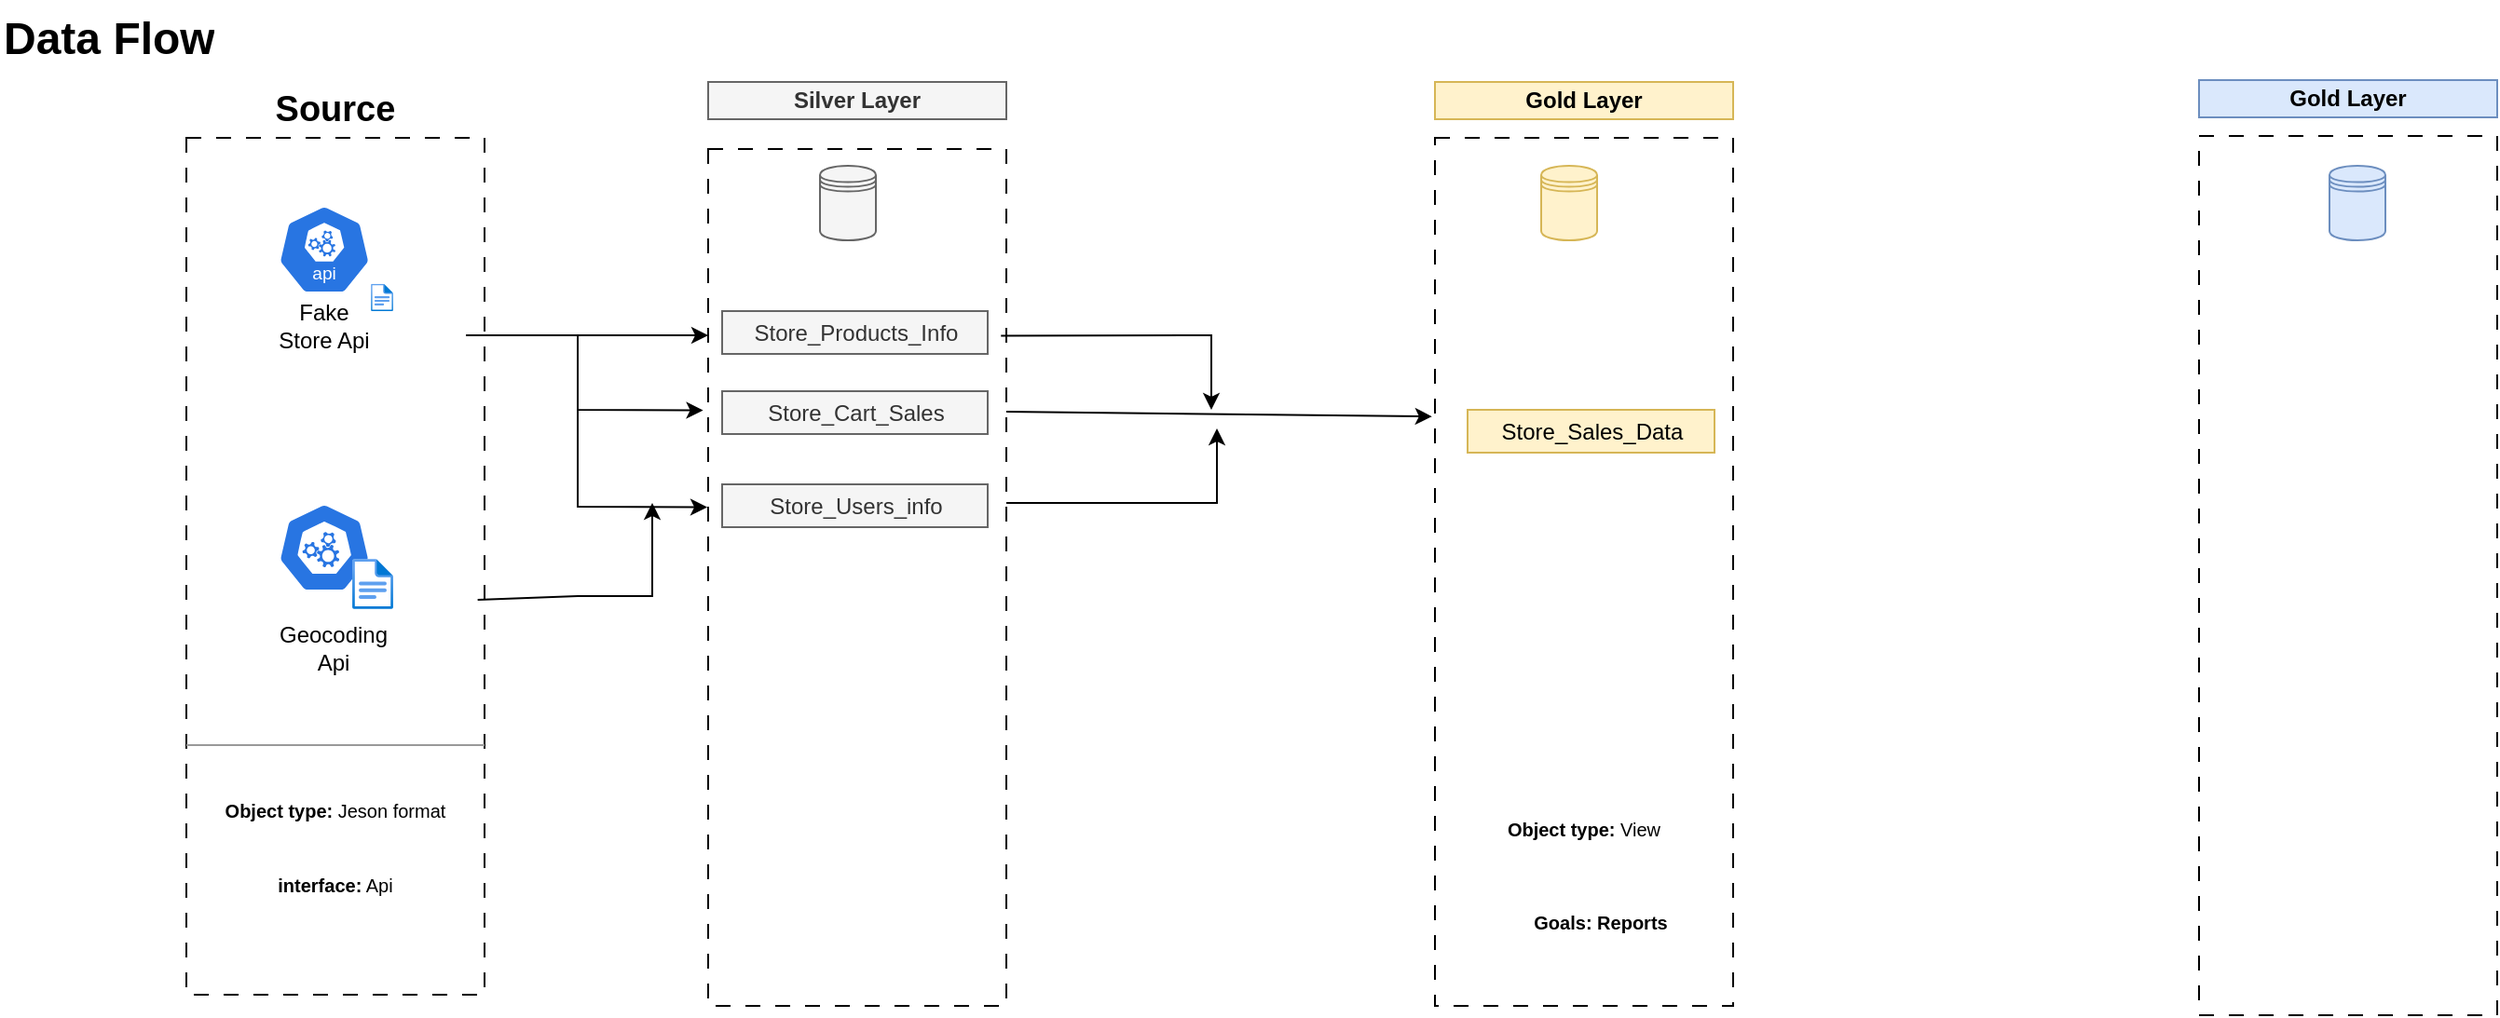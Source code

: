 <mxfile version="26.0.14">
  <diagram name="‫עמוד-1‬" id="hyvZve8t6bv8eFB8NkO2">
    <mxGraphModel dx="1050" dy="530" grid="1" gridSize="10" guides="1" tooltips="1" connect="1" arrows="1" fold="1" page="1" pageScale="1" pageWidth="827" pageHeight="1169" math="0" shadow="0">
      <root>
        <mxCell id="0" />
        <mxCell id="1" parent="0" />
        <mxCell id="3gFK6-2FTQnyCM7ovKps-1" value="" style="rounded=0;whiteSpace=wrap;html=1;fillColor=none;dashed=1;dashPattern=8 8;" parent="1" vertex="1">
          <mxGeometry x="100" y="74" width="160" height="460" as="geometry" />
        </mxCell>
        <mxCell id="3gFK6-2FTQnyCM7ovKps-4" value="&lt;font style=&quot;font-size: 19px;&quot;&gt;&lt;b&gt;Source&lt;/b&gt;&lt;/font&gt;" style="text;html=1;align=center;verticalAlign=middle;whiteSpace=wrap;rounded=0;sketch=1;curveFitting=1;jiggle=2;" parent="1" vertex="1">
          <mxGeometry x="115" y="44" width="130" height="30" as="geometry" />
        </mxCell>
        <mxCell id="3gFK6-2FTQnyCM7ovKps-5" value="" style="aspect=fixed;sketch=0;html=1;dashed=0;whitespace=wrap;verticalLabelPosition=bottom;verticalAlign=top;fillColor=#2875E2;strokeColor=#ffffff;points=[[0.005,0.63,0],[0.1,0.2,0],[0.9,0.2,0],[0.5,0,0],[0.995,0.63,0],[0.72,0.99,0],[0.5,1,0],[0.28,0.99,0]];shape=mxgraph.kubernetes.icon2;kubernetesLabel=1;prIcon=api" parent="1" vertex="1">
          <mxGeometry x="149.05" y="110" width="50" height="48" as="geometry" />
        </mxCell>
        <mxCell id="3gFK6-2FTQnyCM7ovKps-6" value="" style="aspect=fixed;sketch=0;html=1;dashed=0;whitespace=wrap;verticalLabelPosition=bottom;verticalAlign=top;fillColor=#2875E2;strokeColor=#ffffff;points=[[0.005,0.63,0],[0.1,0.2,0],[0.9,0.2,0],[0.5,0,0],[0.995,0.63,0],[0.72,0.99,0],[0.5,1,0],[0.28,0.99,0]];shape=mxgraph.kubernetes.icon2;prIcon=api" parent="1" vertex="1">
          <mxGeometry x="149.05" y="270" width="50" height="48" as="geometry" />
        </mxCell>
        <mxCell id="3gFK6-2FTQnyCM7ovKps-7" value="" style="image;aspect=fixed;html=1;points=[];align=center;fontSize=12;image=img/lib/azure2/general/File.svg;" parent="1" vertex="1">
          <mxGeometry x="199.05" y="152.32" width="11.91" height="14.68" as="geometry" />
        </mxCell>
        <mxCell id="3gFK6-2FTQnyCM7ovKps-9" value="" style="image;aspect=fixed;html=1;points=[];align=center;fontSize=12;image=img/lib/azure2/general/File.svg;" parent="1" vertex="1">
          <mxGeometry x="189.05" y="300" width="21.91" height="27" as="geometry" />
        </mxCell>
        <mxCell id="3gFK6-2FTQnyCM7ovKps-11" value="" style="verticalLabelPosition=bottom;shadow=0;dashed=0;align=center;html=1;verticalAlign=top;strokeWidth=1;shape=mxgraph.mockup.markup.line;strokeColor=#999999;" parent="1" vertex="1">
          <mxGeometry x="100" y="390" width="160" height="20" as="geometry" />
        </mxCell>
        <mxCell id="3gFK6-2FTQnyCM7ovKps-12" value="&lt;span style=&quot;font-size: 10px;&quot;&gt;&lt;b&gt;Object type:&lt;/b&gt; Jeson format&lt;/span&gt;" style="text;html=1;align=center;verticalAlign=middle;whiteSpace=wrap;rounded=0;" parent="1" vertex="1">
          <mxGeometry x="100" y="420" width="160" height="30" as="geometry" />
        </mxCell>
        <mxCell id="3gFK6-2FTQnyCM7ovKps-13" value="&lt;span style=&quot;font-size: 10px;&quot;&gt;&lt;b&gt;interface:&lt;/b&gt; Api&lt;/span&gt;" style="text;html=1;align=center;verticalAlign=middle;whiteSpace=wrap;rounded=0;" parent="1" vertex="1">
          <mxGeometry x="100" y="460" width="160" height="30" as="geometry" />
        </mxCell>
        <mxCell id="3gFK6-2FTQnyCM7ovKps-15" value="" style="rounded=0;whiteSpace=wrap;html=1;dashed=1;dashPattern=8 8;" parent="1" vertex="1">
          <mxGeometry x="380" y="80" width="160" height="460" as="geometry" />
        </mxCell>
        <mxCell id="3gFK6-2FTQnyCM7ovKps-17" value="&lt;b&gt;Silver Layer&lt;/b&gt;" style="rounded=0;whiteSpace=wrap;html=1;fillColor=#f5f5f5;fontColor=#333333;strokeColor=#666666;" parent="1" vertex="1">
          <mxGeometry x="380" y="44" width="160" height="20" as="geometry" />
        </mxCell>
        <mxCell id="3gFK6-2FTQnyCM7ovKps-19" value="" style="shape=datastore;whiteSpace=wrap;html=1;fillColor=#f5f5f5;fontColor=#333333;strokeColor=#666666;" parent="1" vertex="1">
          <mxGeometry x="440" y="89" width="30" height="40" as="geometry" />
        </mxCell>
        <mxCell id="3gFK6-2FTQnyCM7ovKps-24" value="" style="rounded=0;whiteSpace=wrap;html=1;dashed=1;dashPattern=8 8;" parent="1" vertex="1">
          <mxGeometry x="770" y="74" width="160" height="466" as="geometry" />
        </mxCell>
        <mxCell id="3gFK6-2FTQnyCM7ovKps-31" value="&lt;b&gt;Gold Layer&lt;/b&gt;" style="rounded=0;whiteSpace=wrap;html=1;fillColor=#fff2cc;strokeColor=#d6b656;" parent="1" vertex="1">
          <mxGeometry x="770" y="44" width="160" height="20" as="geometry" />
        </mxCell>
        <mxCell id="3gFK6-2FTQnyCM7ovKps-32" value="" style="rounded=0;whiteSpace=wrap;html=1;dashed=1;dashPattern=8 8;" parent="1" vertex="1">
          <mxGeometry x="1180" y="73" width="160" height="472" as="geometry" />
        </mxCell>
        <mxCell id="3gFK6-2FTQnyCM7ovKps-38" value="&lt;b&gt;Gold&lt;/b&gt;&lt;b style=&quot;background-color: transparent; color: light-dark(rgb(0, 0, 0), rgb(255, 255, 255));&quot;&gt;&amp;nbsp;&lt;/b&gt;&lt;b style=&quot;background-color: transparent; color: light-dark(rgb(0, 0, 0), rgb(255, 255, 255));&quot;&gt;Layer&lt;/b&gt;" style="rounded=0;whiteSpace=wrap;html=1;fillColor=#dae8fc;strokeColor=#6c8ebf;" parent="1" vertex="1">
          <mxGeometry x="1180" y="43" width="160" height="20" as="geometry" />
        </mxCell>
        <mxCell id="EHOHm5FdajeaBpQyl73n-1" value="" style="endArrow=classic;html=1;rounded=0;" edge="1" parent="1">
          <mxGeometry width="50" height="50" relative="1" as="geometry">
            <mxPoint x="250" y="180" as="sourcePoint" />
            <mxPoint x="380" y="180" as="targetPoint" />
            <Array as="points" />
          </mxGeometry>
        </mxCell>
        <mxCell id="EHOHm5FdajeaBpQyl73n-2" value="" style="endArrow=classic;html=1;rounded=0;exitX=0.982;exitY=0.218;exitDx=0;exitDy=0;exitPerimeter=0;" edge="1" parent="1" source="3gFK6-2FTQnyCM7ovKps-15">
          <mxGeometry width="50" height="50" relative="1" as="geometry">
            <mxPoint x="540" y="243.5" as="sourcePoint" />
            <mxPoint x="650" y="220" as="targetPoint" />
            <Array as="points">
              <mxPoint x="650" y="180" />
            </Array>
          </mxGeometry>
        </mxCell>
        <mxCell id="EHOHm5FdajeaBpQyl73n-4" value="" style="shape=datastore;whiteSpace=wrap;html=1;fillColor=#fff2cc;strokeColor=#d6b656;" vertex="1" parent="1">
          <mxGeometry x="827" y="89" width="30" height="40" as="geometry" />
        </mxCell>
        <mxCell id="EHOHm5FdajeaBpQyl73n-5" value="" style="shape=datastore;whiteSpace=wrap;html=1;fillColor=#dae8fc;strokeColor=#6c8ebf;" vertex="1" parent="1">
          <mxGeometry x="1250" y="89" width="30" height="40" as="geometry" />
        </mxCell>
        <mxCell id="EHOHm5FdajeaBpQyl73n-6" value="Store_Products_Info" style="rounded=0;whiteSpace=wrap;html=1;fillColor=#f5f5f5;fontColor=#333333;strokeColor=#666666;" vertex="1" parent="1">
          <mxGeometry x="387.5" y="167" width="142.5" height="23" as="geometry" />
        </mxCell>
        <mxCell id="EHOHm5FdajeaBpQyl73n-7" value="Store_Cart_Sales" style="rounded=0;whiteSpace=wrap;html=1;fillColor=#f5f5f5;fontColor=#333333;strokeColor=#666666;" vertex="1" parent="1">
          <mxGeometry x="387.5" y="210" width="142.5" height="23" as="geometry" />
        </mxCell>
        <mxCell id="EHOHm5FdajeaBpQyl73n-8" value="Store_Users_info" style="rounded=0;whiteSpace=wrap;html=1;fillColor=#f5f5f5;fontColor=#333333;strokeColor=#666666;" vertex="1" parent="1">
          <mxGeometry x="387.5" y="260" width="142.5" height="23" as="geometry" />
        </mxCell>
        <mxCell id="EHOHm5FdajeaBpQyl73n-14" value="Fake Store Api" style="text;html=1;align=center;verticalAlign=middle;whiteSpace=wrap;rounded=0;" vertex="1" parent="1">
          <mxGeometry x="144" y="160" width="60" height="30" as="geometry" />
        </mxCell>
        <mxCell id="EHOHm5FdajeaBpQyl73n-15" value="Geocoding Api" style="text;html=1;align=center;verticalAlign=middle;whiteSpace=wrap;rounded=0;" vertex="1" parent="1">
          <mxGeometry x="149" y="333" width="60" height="30" as="geometry" />
        </mxCell>
        <mxCell id="EHOHm5FdajeaBpQyl73n-18" value="" style="endArrow=classic;html=1;rounded=0;entryX=-0.017;entryY=0.305;entryDx=0;entryDy=0;entryPerimeter=0;" edge="1" parent="1" target="3gFK6-2FTQnyCM7ovKps-15">
          <mxGeometry width="50" height="50" relative="1" as="geometry">
            <mxPoint x="310" y="180" as="sourcePoint" />
            <mxPoint x="350" y="230" as="targetPoint" />
            <Array as="points">
              <mxPoint x="310" y="220" />
            </Array>
          </mxGeometry>
        </mxCell>
        <mxCell id="EHOHm5FdajeaBpQyl73n-19" value="" style="endArrow=classic;html=1;rounded=0;entryX=-0.003;entryY=0.418;entryDx=0;entryDy=0;entryPerimeter=0;" edge="1" parent="1" target="3gFK6-2FTQnyCM7ovKps-15">
          <mxGeometry width="50" height="50" relative="1" as="geometry">
            <mxPoint x="310" y="220" as="sourcePoint" />
            <mxPoint x="310" y="300" as="targetPoint" />
            <Array as="points">
              <mxPoint x="310" y="272" />
            </Array>
          </mxGeometry>
        </mxCell>
        <mxCell id="EHOHm5FdajeaBpQyl73n-20" value="" style="endArrow=classic;html=1;rounded=0;exitX=0.977;exitY=0.539;exitDx=0;exitDy=0;exitPerimeter=0;" edge="1" parent="1" source="3gFK6-2FTQnyCM7ovKps-1">
          <mxGeometry width="50" height="50" relative="1" as="geometry">
            <mxPoint x="310" y="269" as="sourcePoint" />
            <mxPoint x="350" y="270" as="targetPoint" />
            <Array as="points">
              <mxPoint x="310" y="320" />
              <mxPoint x="350" y="320" />
            </Array>
          </mxGeometry>
        </mxCell>
        <mxCell id="EHOHm5FdajeaBpQyl73n-21" value="&lt;h1 style=&quot;margin-top: 0px;&quot;&gt;Data Flow&lt;/h1&gt;" style="text;html=1;whiteSpace=wrap;overflow=hidden;rounded=0;" vertex="1" parent="1">
          <mxGeometry width="180" height="40" as="geometry" />
        </mxCell>
        <mxCell id="EHOHm5FdajeaBpQyl73n-22" value="Store_Sales_Data" style="rounded=0;whiteSpace=wrap;html=1;fillColor=#fff2cc;strokeColor=#d6b656;" vertex="1" parent="1">
          <mxGeometry x="787.5" y="220" width="132.5" height="23" as="geometry" />
        </mxCell>
        <mxCell id="EHOHm5FdajeaBpQyl73n-23" value="" style="endArrow=classic;html=1;rounded=0;entryX=-0.01;entryY=0.321;entryDx=0;entryDy=0;entryPerimeter=0;" edge="1" parent="1" target="3gFK6-2FTQnyCM7ovKps-24">
          <mxGeometry width="50" height="50" relative="1" as="geometry">
            <mxPoint x="540" y="221" as="sourcePoint" />
            <mxPoint x="650" y="250" as="targetPoint" />
            <Array as="points" />
          </mxGeometry>
        </mxCell>
        <mxCell id="EHOHm5FdajeaBpQyl73n-24" value="" style="endArrow=classic;html=1;rounded=0;exitX=0.982;exitY=0.218;exitDx=0;exitDy=0;exitPerimeter=0;" edge="1" parent="1">
          <mxGeometry width="50" height="50" relative="1" as="geometry">
            <mxPoint x="540" y="270" as="sourcePoint" />
            <mxPoint x="653" y="230" as="targetPoint" />
            <Array as="points">
              <mxPoint x="653" y="270" />
            </Array>
          </mxGeometry>
        </mxCell>
        <mxCell id="EHOHm5FdajeaBpQyl73n-25" value="&lt;span style=&quot;font-size: 10px;&quot;&gt;&lt;b&gt;Object type:&lt;/b&gt; View&lt;/span&gt;" style="text;html=1;align=center;verticalAlign=middle;whiteSpace=wrap;rounded=0;" vertex="1" parent="1">
          <mxGeometry x="770" y="430" width="160" height="30" as="geometry" />
        </mxCell>
        <mxCell id="EHOHm5FdajeaBpQyl73n-26" value="&lt;span style=&quot;font-size: 10px;&quot;&gt;&lt;b&gt;Goals: Reports&lt;/b&gt;&lt;/span&gt;" style="text;html=1;align=center;verticalAlign=middle;whiteSpace=wrap;rounded=0;" vertex="1" parent="1">
          <mxGeometry x="778.75" y="480" width="160" height="30" as="geometry" />
        </mxCell>
      </root>
    </mxGraphModel>
  </diagram>
</mxfile>
